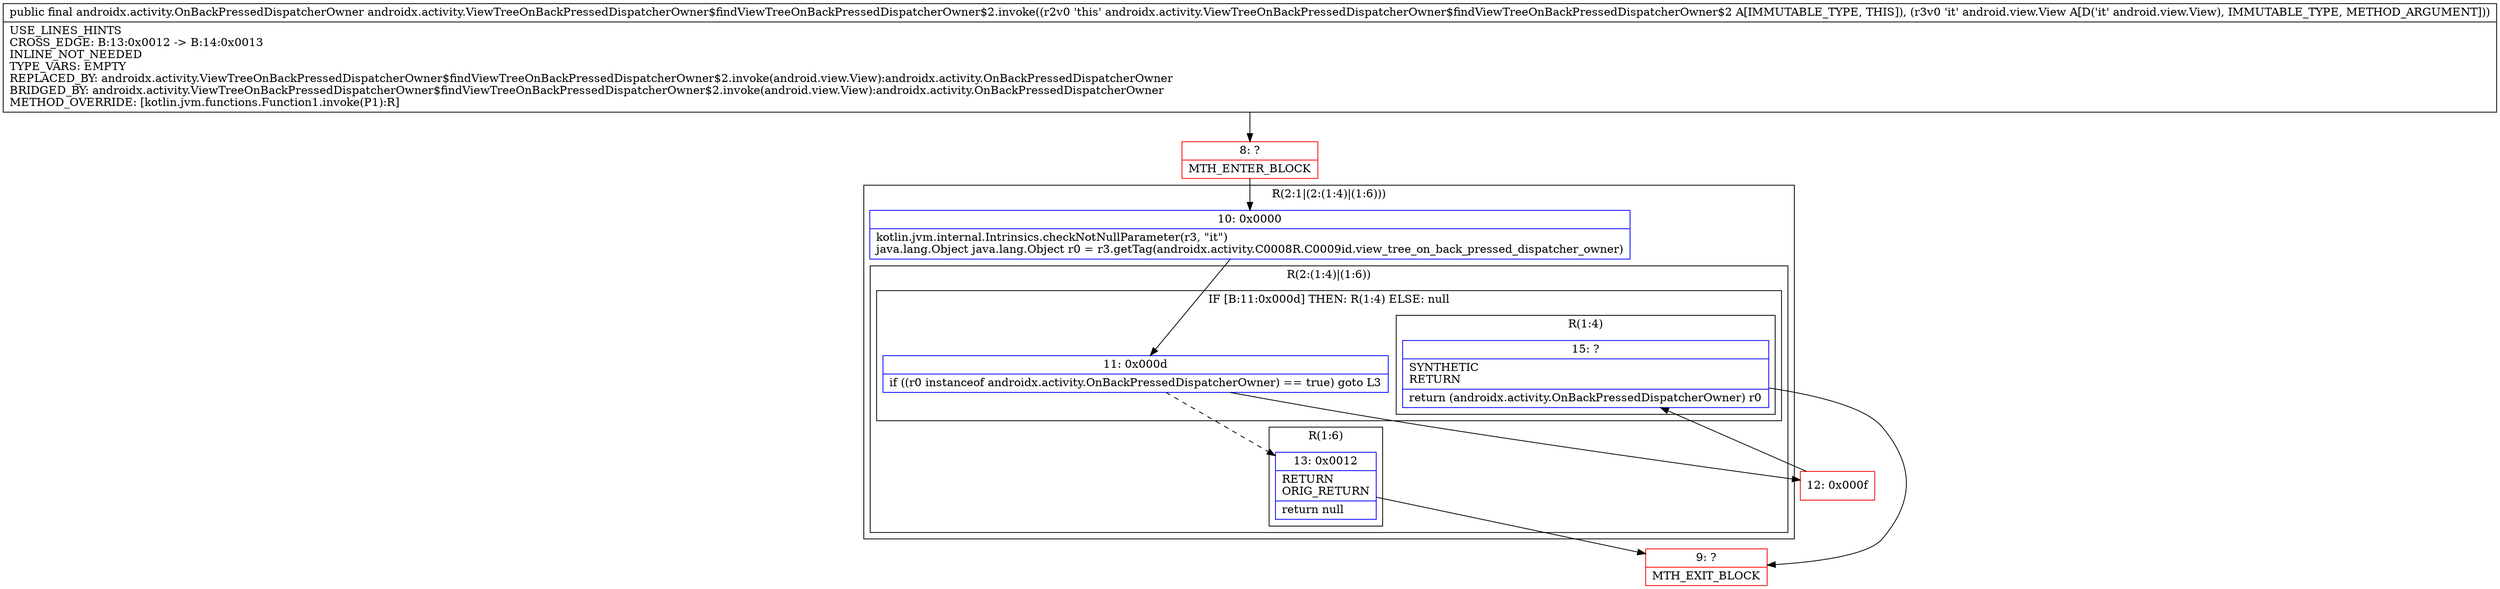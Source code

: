 digraph "CFG forandroidx.activity.ViewTreeOnBackPressedDispatcherOwner$findViewTreeOnBackPressedDispatcherOwner$2.invoke(Landroid\/view\/View;)Landroidx\/activity\/OnBackPressedDispatcherOwner;" {
subgraph cluster_Region_552617005 {
label = "R(2:1|(2:(1:4)|(1:6)))";
node [shape=record,color=blue];
Node_10 [shape=record,label="{10\:\ 0x0000|kotlin.jvm.internal.Intrinsics.checkNotNullParameter(r3, \"it\")\ljava.lang.Object java.lang.Object r0 = r3.getTag(androidx.activity.C0008R.C0009id.view_tree_on_back_pressed_dispatcher_owner)\l}"];
subgraph cluster_Region_1750515883 {
label = "R(2:(1:4)|(1:6))";
node [shape=record,color=blue];
subgraph cluster_IfRegion_26796089 {
label = "IF [B:11:0x000d] THEN: R(1:4) ELSE: null";
node [shape=record,color=blue];
Node_11 [shape=record,label="{11\:\ 0x000d|if ((r0 instanceof androidx.activity.OnBackPressedDispatcherOwner) == true) goto L3\l}"];
subgraph cluster_Region_519742176 {
label = "R(1:4)";
node [shape=record,color=blue];
Node_15 [shape=record,label="{15\:\ ?|SYNTHETIC\lRETURN\l|return (androidx.activity.OnBackPressedDispatcherOwner) r0\l}"];
}
}
subgraph cluster_Region_1228244067 {
label = "R(1:6)";
node [shape=record,color=blue];
Node_13 [shape=record,label="{13\:\ 0x0012|RETURN\lORIG_RETURN\l|return null\l}"];
}
}
}
Node_8 [shape=record,color=red,label="{8\:\ ?|MTH_ENTER_BLOCK\l}"];
Node_12 [shape=record,color=red,label="{12\:\ 0x000f}"];
Node_9 [shape=record,color=red,label="{9\:\ ?|MTH_EXIT_BLOCK\l}"];
MethodNode[shape=record,label="{public final androidx.activity.OnBackPressedDispatcherOwner androidx.activity.ViewTreeOnBackPressedDispatcherOwner$findViewTreeOnBackPressedDispatcherOwner$2.invoke((r2v0 'this' androidx.activity.ViewTreeOnBackPressedDispatcherOwner$findViewTreeOnBackPressedDispatcherOwner$2 A[IMMUTABLE_TYPE, THIS]), (r3v0 'it' android.view.View A[D('it' android.view.View), IMMUTABLE_TYPE, METHOD_ARGUMENT]))  | USE_LINES_HINTS\lCROSS_EDGE: B:13:0x0012 \-\> B:14:0x0013\lINLINE_NOT_NEEDED\lTYPE_VARS: EMPTY\lREPLACED_BY: androidx.activity.ViewTreeOnBackPressedDispatcherOwner$findViewTreeOnBackPressedDispatcherOwner$2.invoke(android.view.View):androidx.activity.OnBackPressedDispatcherOwner\lBRIDGED_BY: androidx.activity.ViewTreeOnBackPressedDispatcherOwner$findViewTreeOnBackPressedDispatcherOwner$2.invoke(android.view.View):androidx.activity.OnBackPressedDispatcherOwner\lMETHOD_OVERRIDE: [kotlin.jvm.functions.Function1.invoke(P1):R]\l}"];
MethodNode -> Node_8;Node_10 -> Node_11;
Node_11 -> Node_12;
Node_11 -> Node_13[style=dashed];
Node_15 -> Node_9;
Node_13 -> Node_9;
Node_8 -> Node_10;
Node_12 -> Node_15;
}

